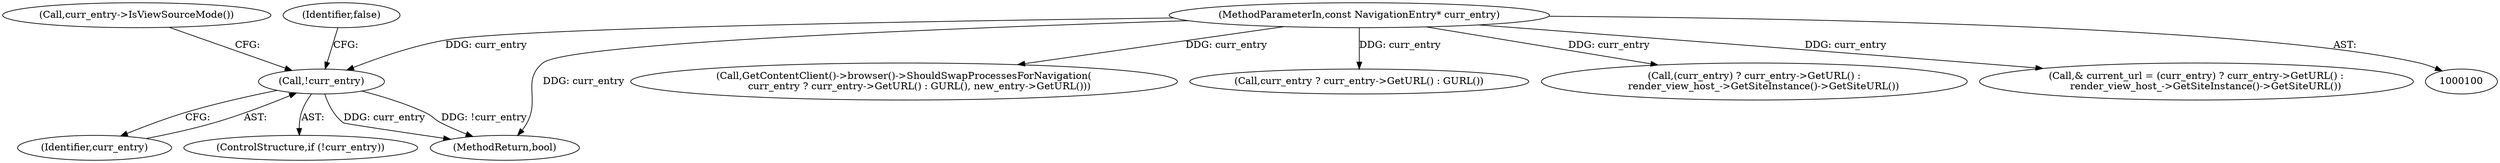digraph "0_Chrome_e9841fbdaf41b4a2baaa413f94d5c0197f9261f4_0@pointer" {
"1000151" [label="(Call,!curr_entry)"];
"1000101" [label="(MethodParameterIn,const NavigationEntry* curr_entry)"];
"1000151" [label="(Call,!curr_entry)"];
"1000141" [label="(Call,GetContentClient()->browser()->ShouldSwapProcessesForNavigation(\n          curr_entry ? curr_entry->GetURL() : GURL(), new_entry->GetURL()))"];
"1000152" [label="(Identifier,curr_entry)"];
"1000157" [label="(Call,curr_entry->IsViewSourceMode())"];
"1000150" [label="(ControlStructure,if (!curr_entry))"];
"1000142" [label="(Call,curr_entry ? curr_entry->GetURL() : GURL())"];
"1000101" [label="(MethodParameterIn,const NavigationEntry* curr_entry)"];
"1000109" [label="(Call,(curr_entry) ? curr_entry->GetURL() :\n      render_view_host_->GetSiteInstance()->GetSiteURL())"];
"1000107" [label="(Call,& current_url = (curr_entry) ? curr_entry->GetURL() :\n      render_view_host_->GetSiteInstance()->GetSiteURL())"];
"1000154" [label="(Identifier,false)"];
"1000163" [label="(MethodReturn,bool)"];
"1000151" -> "1000150"  [label="AST: "];
"1000151" -> "1000152"  [label="CFG: "];
"1000152" -> "1000151"  [label="AST: "];
"1000154" -> "1000151"  [label="CFG: "];
"1000157" -> "1000151"  [label="CFG: "];
"1000151" -> "1000163"  [label="DDG: curr_entry"];
"1000151" -> "1000163"  [label="DDG: !curr_entry"];
"1000101" -> "1000151"  [label="DDG: curr_entry"];
"1000101" -> "1000100"  [label="AST: "];
"1000101" -> "1000163"  [label="DDG: curr_entry"];
"1000101" -> "1000107"  [label="DDG: curr_entry"];
"1000101" -> "1000109"  [label="DDG: curr_entry"];
"1000101" -> "1000141"  [label="DDG: curr_entry"];
"1000101" -> "1000142"  [label="DDG: curr_entry"];
}
